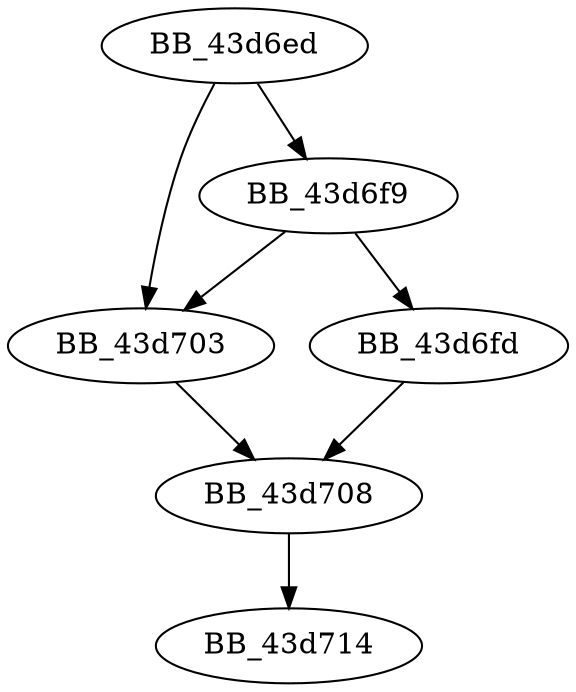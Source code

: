DiGraph __itow_s{
BB_43d6ed->BB_43d6f9
BB_43d6ed->BB_43d703
BB_43d6f9->BB_43d6fd
BB_43d6f9->BB_43d703
BB_43d6fd->BB_43d708
BB_43d703->BB_43d708
BB_43d708->BB_43d714
}
